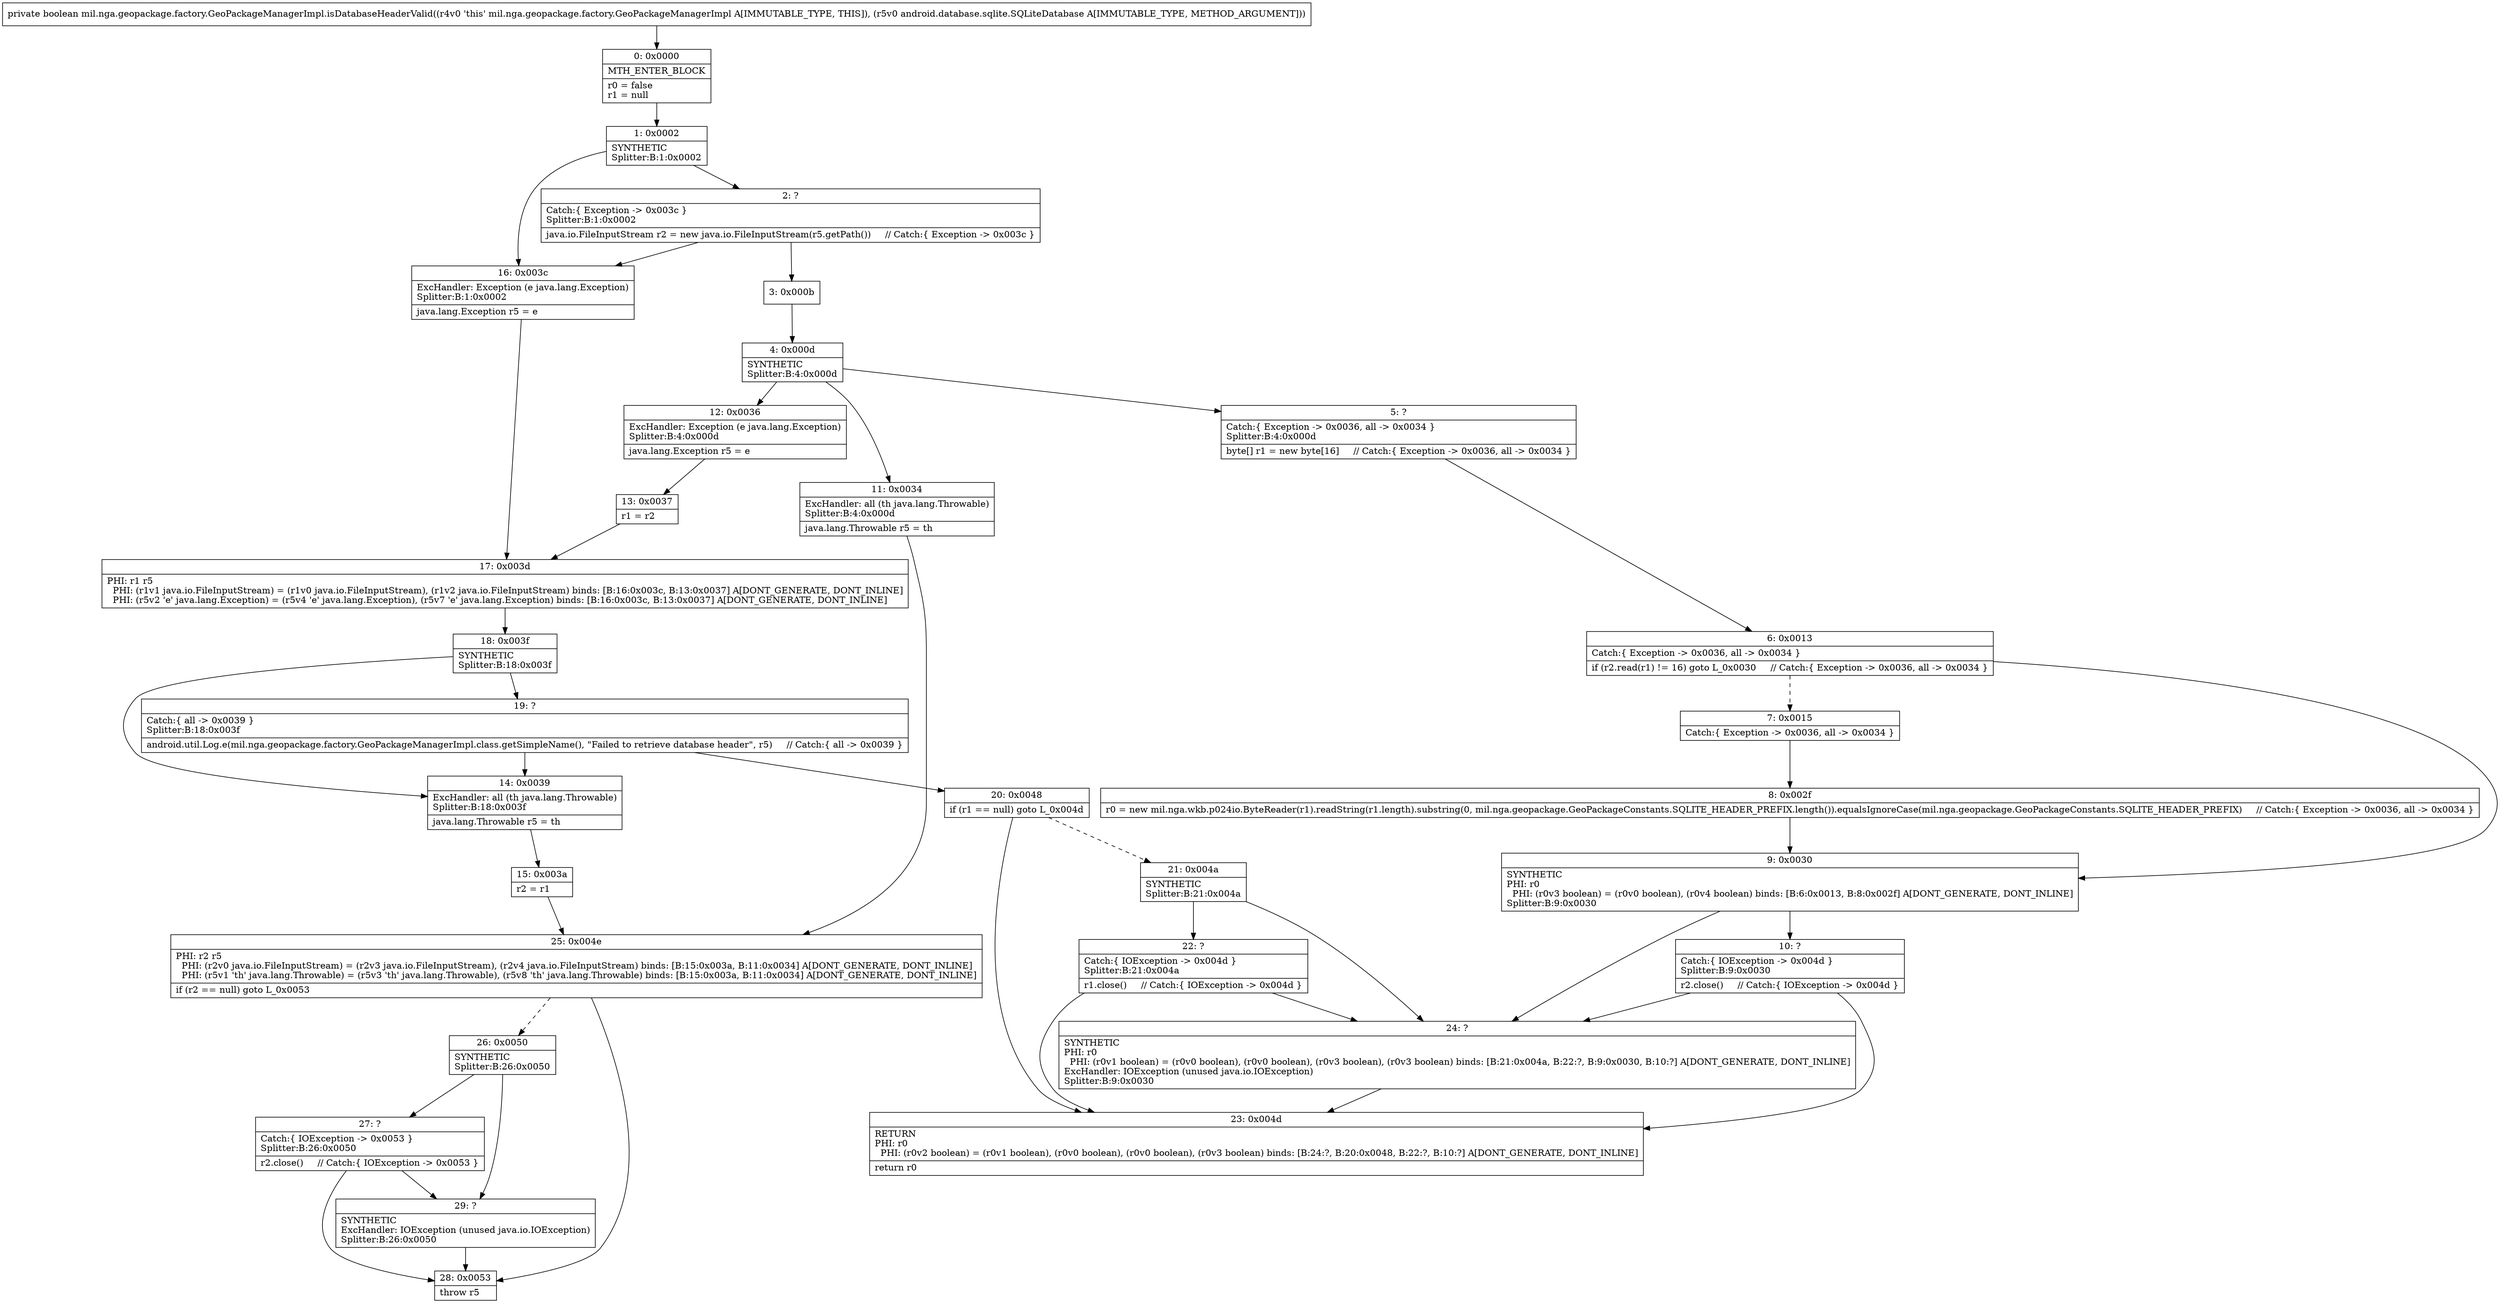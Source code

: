 digraph "CFG formil.nga.geopackage.factory.GeoPackageManagerImpl.isDatabaseHeaderValid(Landroid\/database\/sqlite\/SQLiteDatabase;)Z" {
Node_0 [shape=record,label="{0\:\ 0x0000|MTH_ENTER_BLOCK\l|r0 = false\lr1 = null\l}"];
Node_1 [shape=record,label="{1\:\ 0x0002|SYNTHETIC\lSplitter:B:1:0x0002\l}"];
Node_2 [shape=record,label="{2\:\ ?|Catch:\{ Exception \-\> 0x003c \}\lSplitter:B:1:0x0002\l|java.io.FileInputStream r2 = new java.io.FileInputStream(r5.getPath())     \/\/ Catch:\{ Exception \-\> 0x003c \}\l}"];
Node_3 [shape=record,label="{3\:\ 0x000b}"];
Node_4 [shape=record,label="{4\:\ 0x000d|SYNTHETIC\lSplitter:B:4:0x000d\l}"];
Node_5 [shape=record,label="{5\:\ ?|Catch:\{ Exception \-\> 0x0036, all \-\> 0x0034 \}\lSplitter:B:4:0x000d\l|byte[] r1 = new byte[16]     \/\/ Catch:\{ Exception \-\> 0x0036, all \-\> 0x0034 \}\l}"];
Node_6 [shape=record,label="{6\:\ 0x0013|Catch:\{ Exception \-\> 0x0036, all \-\> 0x0034 \}\l|if (r2.read(r1) != 16) goto L_0x0030     \/\/ Catch:\{ Exception \-\> 0x0036, all \-\> 0x0034 \}\l}"];
Node_7 [shape=record,label="{7\:\ 0x0015|Catch:\{ Exception \-\> 0x0036, all \-\> 0x0034 \}\l}"];
Node_8 [shape=record,label="{8\:\ 0x002f|r0 = new mil.nga.wkb.p024io.ByteReader(r1).readString(r1.length).substring(0, mil.nga.geopackage.GeoPackageConstants.SQLITE_HEADER_PREFIX.length()).equalsIgnoreCase(mil.nga.geopackage.GeoPackageConstants.SQLITE_HEADER_PREFIX)     \/\/ Catch:\{ Exception \-\> 0x0036, all \-\> 0x0034 \}\l}"];
Node_9 [shape=record,label="{9\:\ 0x0030|SYNTHETIC\lPHI: r0 \l  PHI: (r0v3 boolean) = (r0v0 boolean), (r0v4 boolean) binds: [B:6:0x0013, B:8:0x002f] A[DONT_GENERATE, DONT_INLINE]\lSplitter:B:9:0x0030\l}"];
Node_10 [shape=record,label="{10\:\ ?|Catch:\{ IOException \-\> 0x004d \}\lSplitter:B:9:0x0030\l|r2.close()     \/\/ Catch:\{ IOException \-\> 0x004d \}\l}"];
Node_11 [shape=record,label="{11\:\ 0x0034|ExcHandler: all (th java.lang.Throwable)\lSplitter:B:4:0x000d\l|java.lang.Throwable r5 = th\l}"];
Node_12 [shape=record,label="{12\:\ 0x0036|ExcHandler: Exception (e java.lang.Exception)\lSplitter:B:4:0x000d\l|java.lang.Exception r5 = e\l}"];
Node_13 [shape=record,label="{13\:\ 0x0037|r1 = r2\l}"];
Node_14 [shape=record,label="{14\:\ 0x0039|ExcHandler: all (th java.lang.Throwable)\lSplitter:B:18:0x003f\l|java.lang.Throwable r5 = th\l}"];
Node_15 [shape=record,label="{15\:\ 0x003a|r2 = r1\l}"];
Node_16 [shape=record,label="{16\:\ 0x003c|ExcHandler: Exception (e java.lang.Exception)\lSplitter:B:1:0x0002\l|java.lang.Exception r5 = e\l}"];
Node_17 [shape=record,label="{17\:\ 0x003d|PHI: r1 r5 \l  PHI: (r1v1 java.io.FileInputStream) = (r1v0 java.io.FileInputStream), (r1v2 java.io.FileInputStream) binds: [B:16:0x003c, B:13:0x0037] A[DONT_GENERATE, DONT_INLINE]\l  PHI: (r5v2 'e' java.lang.Exception) = (r5v4 'e' java.lang.Exception), (r5v7 'e' java.lang.Exception) binds: [B:16:0x003c, B:13:0x0037] A[DONT_GENERATE, DONT_INLINE]\l}"];
Node_18 [shape=record,label="{18\:\ 0x003f|SYNTHETIC\lSplitter:B:18:0x003f\l}"];
Node_19 [shape=record,label="{19\:\ ?|Catch:\{ all \-\> 0x0039 \}\lSplitter:B:18:0x003f\l|android.util.Log.e(mil.nga.geopackage.factory.GeoPackageManagerImpl.class.getSimpleName(), \"Failed to retrieve database header\", r5)     \/\/ Catch:\{ all \-\> 0x0039 \}\l}"];
Node_20 [shape=record,label="{20\:\ 0x0048|if (r1 == null) goto L_0x004d\l}"];
Node_21 [shape=record,label="{21\:\ 0x004a|SYNTHETIC\lSplitter:B:21:0x004a\l}"];
Node_22 [shape=record,label="{22\:\ ?|Catch:\{ IOException \-\> 0x004d \}\lSplitter:B:21:0x004a\l|r1.close()     \/\/ Catch:\{ IOException \-\> 0x004d \}\l}"];
Node_23 [shape=record,label="{23\:\ 0x004d|RETURN\lPHI: r0 \l  PHI: (r0v2 boolean) = (r0v1 boolean), (r0v0 boolean), (r0v0 boolean), (r0v3 boolean) binds: [B:24:?, B:20:0x0048, B:22:?, B:10:?] A[DONT_GENERATE, DONT_INLINE]\l|return r0\l}"];
Node_24 [shape=record,label="{24\:\ ?|SYNTHETIC\lPHI: r0 \l  PHI: (r0v1 boolean) = (r0v0 boolean), (r0v0 boolean), (r0v3 boolean), (r0v3 boolean) binds: [B:21:0x004a, B:22:?, B:9:0x0030, B:10:?] A[DONT_GENERATE, DONT_INLINE]\lExcHandler: IOException (unused java.io.IOException)\lSplitter:B:9:0x0030\l}"];
Node_25 [shape=record,label="{25\:\ 0x004e|PHI: r2 r5 \l  PHI: (r2v0 java.io.FileInputStream) = (r2v3 java.io.FileInputStream), (r2v4 java.io.FileInputStream) binds: [B:15:0x003a, B:11:0x0034] A[DONT_GENERATE, DONT_INLINE]\l  PHI: (r5v1 'th' java.lang.Throwable) = (r5v3 'th' java.lang.Throwable), (r5v8 'th' java.lang.Throwable) binds: [B:15:0x003a, B:11:0x0034] A[DONT_GENERATE, DONT_INLINE]\l|if (r2 == null) goto L_0x0053\l}"];
Node_26 [shape=record,label="{26\:\ 0x0050|SYNTHETIC\lSplitter:B:26:0x0050\l}"];
Node_27 [shape=record,label="{27\:\ ?|Catch:\{ IOException \-\> 0x0053 \}\lSplitter:B:26:0x0050\l|r2.close()     \/\/ Catch:\{ IOException \-\> 0x0053 \}\l}"];
Node_28 [shape=record,label="{28\:\ 0x0053|throw r5\l}"];
Node_29 [shape=record,label="{29\:\ ?|SYNTHETIC\lExcHandler: IOException (unused java.io.IOException)\lSplitter:B:26:0x0050\l}"];
MethodNode[shape=record,label="{private boolean mil.nga.geopackage.factory.GeoPackageManagerImpl.isDatabaseHeaderValid((r4v0 'this' mil.nga.geopackage.factory.GeoPackageManagerImpl A[IMMUTABLE_TYPE, THIS]), (r5v0 android.database.sqlite.SQLiteDatabase A[IMMUTABLE_TYPE, METHOD_ARGUMENT])) }"];
MethodNode -> Node_0;
Node_0 -> Node_1;
Node_1 -> Node_2;
Node_1 -> Node_16;
Node_2 -> Node_3;
Node_2 -> Node_16;
Node_3 -> Node_4;
Node_4 -> Node_5;
Node_4 -> Node_12;
Node_4 -> Node_11;
Node_5 -> Node_6;
Node_6 -> Node_7[style=dashed];
Node_6 -> Node_9;
Node_7 -> Node_8;
Node_8 -> Node_9;
Node_9 -> Node_10;
Node_9 -> Node_24;
Node_10 -> Node_24;
Node_10 -> Node_23;
Node_11 -> Node_25;
Node_12 -> Node_13;
Node_13 -> Node_17;
Node_14 -> Node_15;
Node_15 -> Node_25;
Node_16 -> Node_17;
Node_17 -> Node_18;
Node_18 -> Node_19;
Node_18 -> Node_14;
Node_19 -> Node_20;
Node_19 -> Node_14;
Node_20 -> Node_21[style=dashed];
Node_20 -> Node_23;
Node_21 -> Node_22;
Node_21 -> Node_24;
Node_22 -> Node_23;
Node_22 -> Node_24;
Node_24 -> Node_23;
Node_25 -> Node_26[style=dashed];
Node_25 -> Node_28;
Node_26 -> Node_27;
Node_26 -> Node_29;
Node_27 -> Node_28;
Node_27 -> Node_29;
Node_29 -> Node_28;
}

